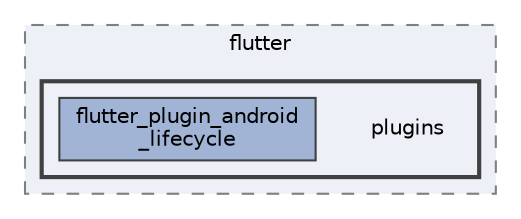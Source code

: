 digraph "build/flutter_plugin_android_lifecycle/generated/source/buildConfig/debug/io/flutter/plugins"
{
 // LATEX_PDF_SIZE
  bgcolor="transparent";
  edge [fontname=Helvetica,fontsize=10,labelfontname=Helvetica,labelfontsize=10];
  node [fontname=Helvetica,fontsize=10,shape=box,height=0.2,width=0.4];
  compound=true
  subgraph clusterdir_d2da62dff43c742eaa3869d388ef0057 {
    graph [ bgcolor="#edf0f7", pencolor="grey50", label="flutter", fontname=Helvetica,fontsize=10 style="filled,dashed", URL="dir_d2da62dff43c742eaa3869d388ef0057.html",tooltip=""]
  subgraph clusterdir_3d7ac5ef2a8d4021af47444108dc852a {
    graph [ bgcolor="#edf0f7", pencolor="grey25", label="", fontname=Helvetica,fontsize=10 style="filled,bold", URL="dir_3d7ac5ef2a8d4021af47444108dc852a.html",tooltip=""]
    dir_3d7ac5ef2a8d4021af47444108dc852a [shape=plaintext, label="plugins"];
  dir_0116f37719a7a0c21ea316d0deaf0cae [label="flutter_plugin_android\l_lifecycle", fillcolor="#a2b4d6", color="grey25", style="filled", URL="dir_0116f37719a7a0c21ea316d0deaf0cae.html",tooltip=""];
  }
  }
}
